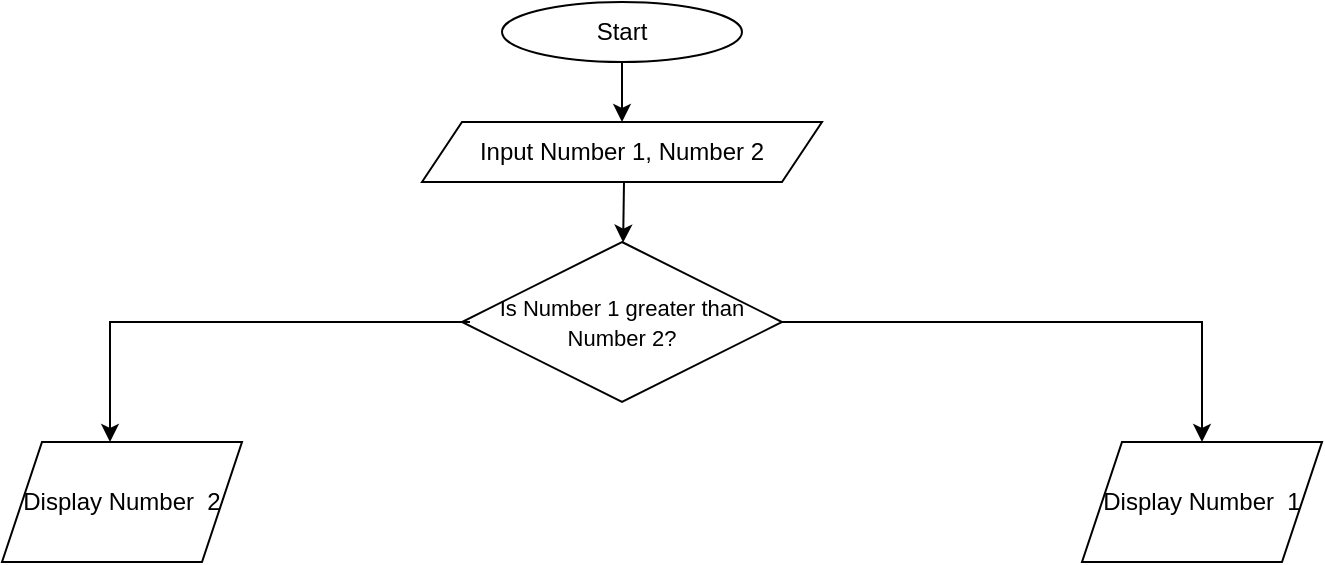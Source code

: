 <mxfile version="20.8.18" type="github">
  <diagram id="C5RBs43oDa-KdzZeNtuy" name="Page-1">
    <mxGraphModel dx="880" dy="427" grid="1" gridSize="10" guides="1" tooltips="1" connect="1" arrows="1" fold="1" page="1" pageScale="1" pageWidth="827" pageHeight="1169" math="0" shadow="0">
      <root>
        <mxCell id="WIyWlLk6GJQsqaUBKTNV-0" />
        <mxCell id="WIyWlLk6GJQsqaUBKTNV-1" parent="WIyWlLk6GJQsqaUBKTNV-0" />
        <mxCell id="l9lw8TCdQc_dWnHDpE0C-0" value="Start" style="ellipse;whiteSpace=wrap;html=1;" vertex="1" parent="WIyWlLk6GJQsqaUBKTNV-1">
          <mxGeometry x="250" y="20" width="120" height="30" as="geometry" />
        </mxCell>
        <mxCell id="l9lw8TCdQc_dWnHDpE0C-1" value="" style="endArrow=classic;html=1;rounded=0;exitX=0.5;exitY=1;exitDx=0;exitDy=0;" edge="1" parent="WIyWlLk6GJQsqaUBKTNV-1" source="l9lw8TCdQc_dWnHDpE0C-0" target="l9lw8TCdQc_dWnHDpE0C-2">
          <mxGeometry width="50" height="50" relative="1" as="geometry">
            <mxPoint x="390" y="220" as="sourcePoint" />
            <mxPoint x="310" y="80" as="targetPoint" />
          </mxGeometry>
        </mxCell>
        <mxCell id="l9lw8TCdQc_dWnHDpE0C-2" value="Input Number 1, Number 2" style="shape=parallelogram;perimeter=parallelogramPerimeter;whiteSpace=wrap;html=1;fixedSize=1;" vertex="1" parent="WIyWlLk6GJQsqaUBKTNV-1">
          <mxGeometry x="210" y="80" width="200" height="30" as="geometry" />
        </mxCell>
        <mxCell id="l9lw8TCdQc_dWnHDpE0C-3" value="" style="endArrow=classic;html=1;rounded=0;exitX=0.5;exitY=1;exitDx=0;exitDy=0;" edge="1" parent="WIyWlLk6GJQsqaUBKTNV-1" target="l9lw8TCdQc_dWnHDpE0C-4">
          <mxGeometry width="50" height="50" relative="1" as="geometry">
            <mxPoint x="311" y="110" as="sourcePoint" />
            <mxPoint x="311" y="140" as="targetPoint" />
          </mxGeometry>
        </mxCell>
        <mxCell id="l9lw8TCdQc_dWnHDpE0C-4" value="&lt;font style=&quot;font-size: 11px;&quot;&gt;Is Number 1 greater than Number 2?&lt;/font&gt;" style="rhombus;whiteSpace=wrap;html=1;" vertex="1" parent="WIyWlLk6GJQsqaUBKTNV-1">
          <mxGeometry x="230" y="140" width="160" height="80" as="geometry" />
        </mxCell>
        <mxCell id="l9lw8TCdQc_dWnHDpE0C-5" value="" style="endArrow=classic;html=1;rounded=0;exitX=1;exitY=0.5;exitDx=0;exitDy=0;" edge="1" parent="WIyWlLk6GJQsqaUBKTNV-1" source="l9lw8TCdQc_dWnHDpE0C-4">
          <mxGeometry width="50" height="50" relative="1" as="geometry">
            <mxPoint x="390" y="220" as="sourcePoint" />
            <mxPoint x="600" y="240" as="targetPoint" />
            <Array as="points">
              <mxPoint x="600" y="180" />
            </Array>
          </mxGeometry>
        </mxCell>
        <mxCell id="l9lw8TCdQc_dWnHDpE0C-6" value="Display Number&amp;nbsp; 1" style="shape=parallelogram;perimeter=parallelogramPerimeter;whiteSpace=wrap;html=1;fixedSize=1;" vertex="1" parent="WIyWlLk6GJQsqaUBKTNV-1">
          <mxGeometry x="540" y="240" width="120" height="60" as="geometry" />
        </mxCell>
        <mxCell id="l9lw8TCdQc_dWnHDpE0C-7" value="" style="endArrow=classic;html=1;rounded=0;" edge="1" parent="WIyWlLk6GJQsqaUBKTNV-1">
          <mxGeometry width="50" height="50" relative="1" as="geometry">
            <mxPoint x="234" y="180" as="sourcePoint" />
            <mxPoint x="54" y="240" as="targetPoint" />
            <Array as="points">
              <mxPoint x="54" y="180" />
            </Array>
          </mxGeometry>
        </mxCell>
        <mxCell id="l9lw8TCdQc_dWnHDpE0C-9" value="Display Number&amp;nbsp; 2" style="shape=parallelogram;perimeter=parallelogramPerimeter;whiteSpace=wrap;html=1;fixedSize=1;" vertex="1" parent="WIyWlLk6GJQsqaUBKTNV-1">
          <mxGeometry y="240" width="120" height="60" as="geometry" />
        </mxCell>
      </root>
    </mxGraphModel>
  </diagram>
</mxfile>

